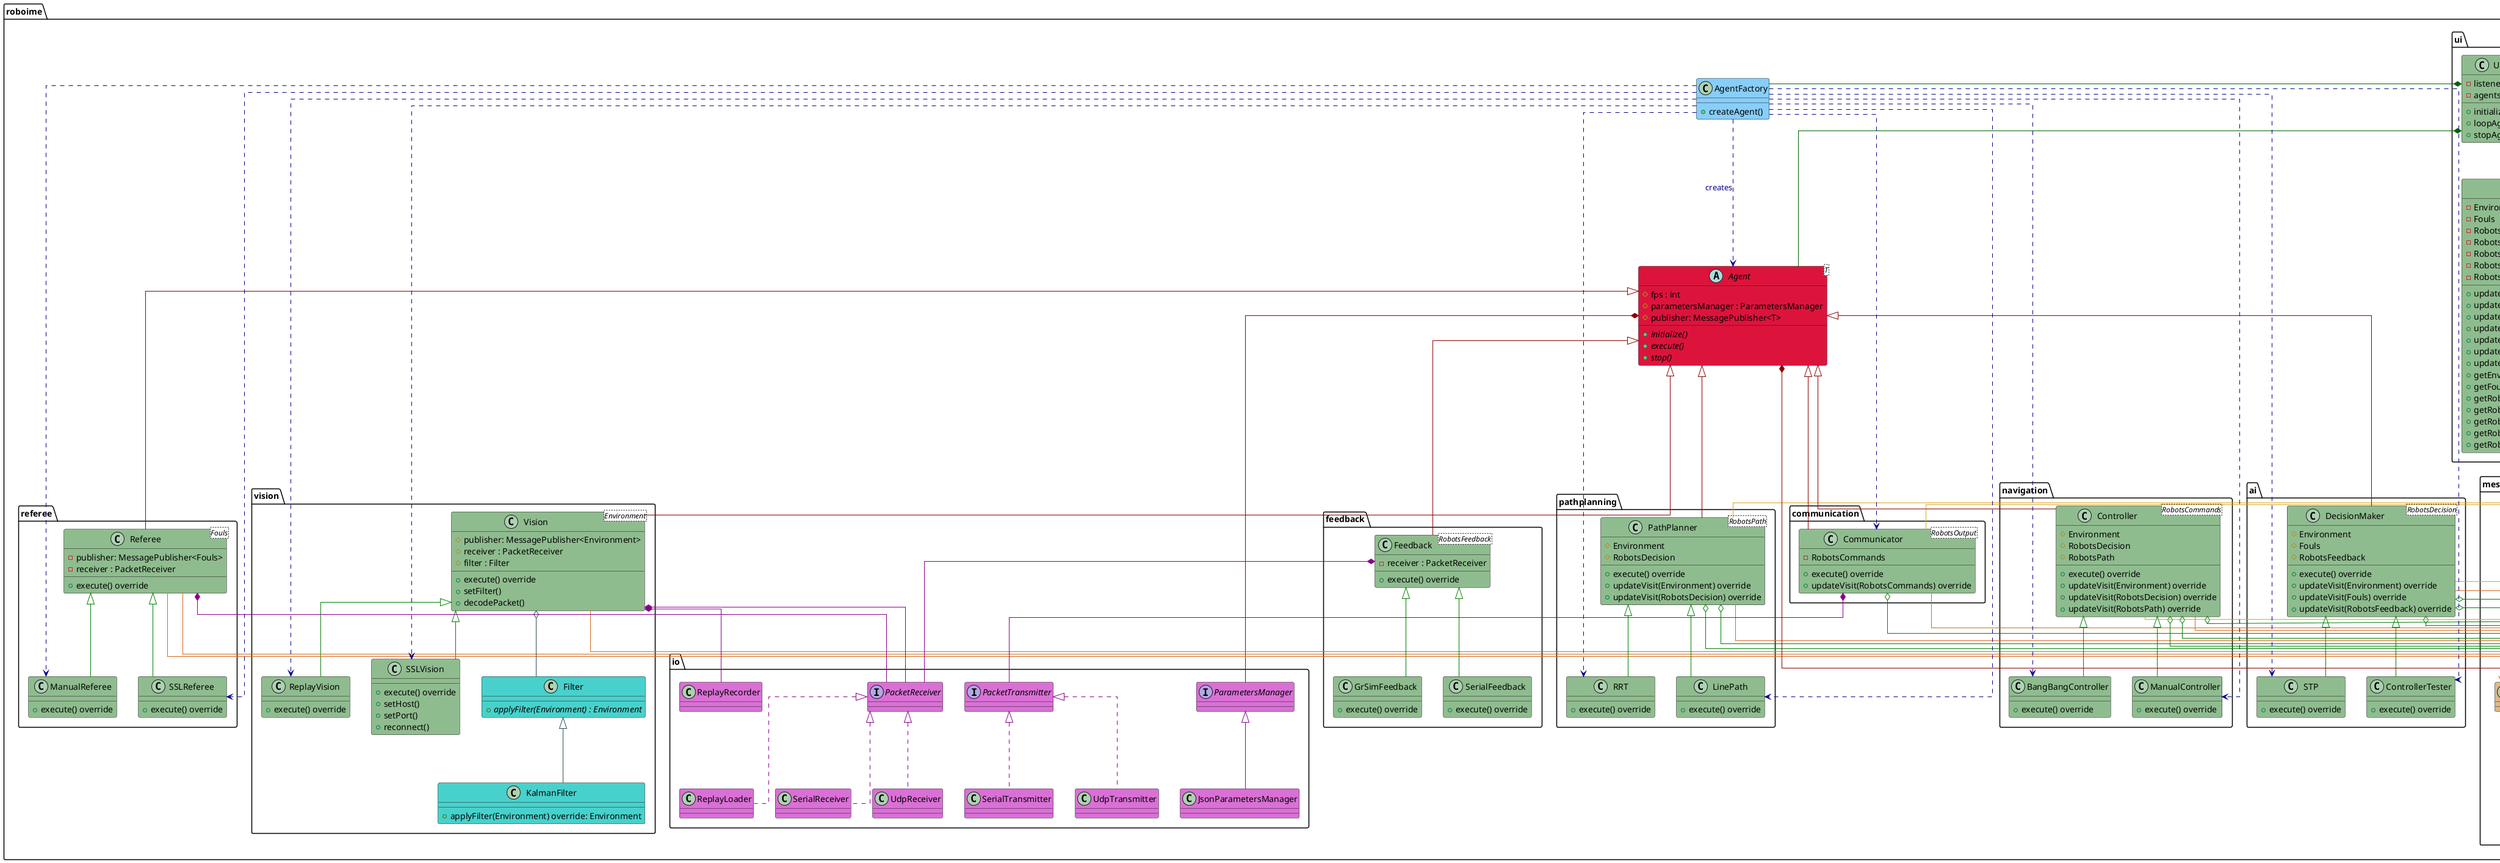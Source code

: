 @startuml
'https://plantuml.com/class-diagram
skinparam linetype polyline
skinparam linetype ortho
set separator ::
namespace roboime{

class ui::UIController #darkseagreen{
    -listener : UIListener
    -agents : Agent[]
    +initializeAgents()
    +loopAgents()
    +stopAgents()
}
class AgentFactory #lightskyblue{
    +createAgent()
}
together {
class messaging::Environment #burlywood{
}
class messaging::Fouls #burlywood{
}
class messaging::RobotsFeedback #burlywood{
}
class messaging::RobotsDecision #burlywood{
}
class messaging::RobotsPath #burlywood{
}
class messaging::RobotsCommands #burlywood{
}
class messaging::RobotsOutput #burlywood{
}
}
class messaging::MessagePublisher<T> #lightblue {
    -listeners : MessageListener[]
    +notifyListeners(T)
    +subscribe(MessageListener)
    +unsubscribe(MessageListener)
}


abstract Agent<T> #crimson{
    # fps : int
    # parametersManager : ParametersManager
    # publisher: MessagePublisher<T>
    +{abstract}initialize()
    +{abstract}execute()
    +{abstract}stop()
}
abstract messaging::MessageListener #khaki{
    +update(message: Message)
    +{abstract}updateVisit(Environment)
    +{abstract}updateVisit(Fouls)
    +{abstract}updateVisit(RobotsFeedback)
    +{abstract}updateVisit(RobotsDecision)
    +{abstract}updateVisit(RobotsPath)
    +{abstract}updateVisit(RobotsCommands)
    +{abstract}updateVisit(RobotsOutput)
}

interface messaging::Message #khaki{
    +{abstract}accept(MessageListener)
}
'MessageListener -l[hidden] Message
'MessageListener -r[hidden] MessagePublisher
MessageListener -- Message #goldenrod
class messaging::MessageWrapper<T> #khaki{
    -message : T
    +accept(listener : MessageListener) override
    +getMessage() : T
}
MessagePublisher ..> MessageWrapper #darkblue

Message <|.d. MessageWrapper #goldenrod

namespace messaging {
note right of MessagePublisher::notifyListeners
    MessageWrapper<T> messageWrapper = new(message);
    for l in listeners{
        l.update(messageWrapper);
    }
end note

note left of MessageListener::update
    message.accept(this);
end note
note right of MessageWrapper::accept
    T message = getMessage();
    listener.updateVisit(message);
end note
}

together{
interface io::PacketReceiver #orchid{
}
interface io::PacketTransmitter #orchid{
}
interface io::ParametersManager #orchid{
}

}
class io::SerialReceiver #orchid{
}
class io::UdpReceiver #orchid{
}
class io::ReplayLoader #orchid{
}
class io::ReplayRecorder #orchid{
}
class io::UdpTransmitter #orchid{
}
class io::SerialTransmitter #orchid{
}
class io::JsonParametersManager #orchid{
}
JsonParametersManager -u-|> ParametersManager #darkmagenta
Agent *-- ParametersManager #darkred

class vision::Vision<Environment> #darkseagreen{
    # publisher: MessagePublisher<Environment>
    # receiver : PacketReceiver
    # filter : Filter
    +execute() override
    +setFilter()
    +decodePacket()
}
Vision -d-> Environment #chocolate
class vision::SSLVision #darkseagreen{
    +execute() override
    +setHost()
    +setPort()
    +reconnect()
}
class vision::ReplayVision #darkseagreen{
    +execute() override
}
SSLVision -u-|> Vision #green
ReplayVision -u-|> Vision #green

class referee::Referee<Fouls> #darkseagreen{
    - publisher: MessagePublisher<Fouls>
    - receiver : PacketReceiver
    +execute() override
}
Referee -d-> Fouls #chocolate
class referee::SSLReferee #darkseagreen{
    +execute() override
}
class referee::ManualReferee #darkseagreen{
    +execute() override
}
SSLReferee -u-|> Referee #green
ManualReferee -u-|> Referee #green
class feedback::Feedback<RobotsFeedback> #darkseagreen{
    - receiver : PacketReceiver
    +execute() override
}
Referee -d-> Fouls #chocolate
class feedback::SerialFeedback #darkseagreen{
    +execute() override
}
class feedback::GrSimFeedback #darkseagreen{
    +execute() override
}
SerialFeedback -u-|> Feedback #green
GrSimFeedback -u-|> Feedback #green
class ai::DecisionMaker<RobotsDecision> #darkseagreen{
    #Environment
    #Fouls
    #RobotsFeedback
    +execute() override
    +updateVisit(Environment) override
    +updateVisit(Fouls) override
    +updateVisit(RobotsFeedback) override
}
DecisionMaker -d-> RobotsDecision #chocolate
class ai::STP #darkseagreen{
    +execute() override
}
class ai::ControllerTester #darkseagreen{
    +execute() override
}
STP -u-|> DecisionMaker #green
ControllerTester -u-|> DecisionMaker #green
class pathplanning::PathPlanner<RobotsPath> #darkseagreen{
    #Environment
    #RobotsDecision
    +execute() override
    +updateVisit(Environment) override
    +updateVisit(RobotsDecision) override
}
PathPlanner -d-> RobotsPath #chocolate
class pathplanning::RRT #darkseagreen{
    +execute() override
}
class pathplanning::LinePath #darkseagreen{
    +execute() override
}
RRT -u-|> PathPlanner #green
LinePath -u-|> PathPlanner #green
class navigation::Controller<RobotsCommands> #darkseagreen{
    #Environment
    #RobotsDecision
    #RobotsPath
    +execute() override
    +updateVisit(Environment) override
    +updateVisit(RobotsDecision) override
    +updateVisit(RobotsPath) override
}
Controller -d-> RobotsCommands #chocolate
class navigation::BangBangController #darkseagreen{
    +execute() override
}
class navigation::ManualController #darkseagreen{
    +execute() override
}
BangBangController -u-|> Controller #green
ManualController -u-|> Controller #green
class communication::Communicator<RobotsOutput> #darkseagreen{
    - RobotsCommands
    +execute() override
    +updateVisit(RobotsCommands) override
}
Communicator -d-> RobotsOutput #chocolate
class ui::UIListener #darkseagreen{
    -Environment
    -Fouls
    -RobotsFeedback
    -RobotsDecision
    -RobotsPath
    -RobotsCommands
    -RobotsOutput
    +updateVisit(Environment) override
    +updateVisit(Fouls) override
    +updateVisit(RobotsFeedback) override
    +updateVisit(RobotsDecision) override
    +updateVisit(RobotsPath) override
    +updateVisit(RobotsCommands) override
    +updateVisit(RobotsOutput) override
    +getEnvironment() : Environment
    +getFouls() : Fouls
    +getRobotsFeedback() : RobotsFeedback
    +getRobotsDecision() : RobotsDecision
    +getRobotsPath() : RobotsPath
    +getRobotsCommands() : RobotsCommands
    +getRobotsOutput() : RobotsOutput
}
UIController *-- UIListener #darkgreen
UIController *-- Agent #darkgreen

class vision::Filter #mediumturquoise{
    +{abstract}applyFilter(Environment) : Environment
}
Vision o-d- Filter #darkslategrey
class vision::KalmanFilter #mediumturquoise{
    +applyFilter(Environment) override: Environment
}
KalmanFilter -u-|> Filter #darkslategrey
Vision *-d- PacketReceiver #line:darkmagenta
Vision *-d- ReplayRecorder #line:darkmagenta
Referee *-d- PacketReceiver #line:darkmagenta
Feedback *-d- PacketReceiver #line:darkmagenta


Communicator *-- PacketTransmitter #line:darkmagenta

DecisionMaker o-- Environment #line:green
DecisionMaker o-- Fouls #line:green
DecisionMaker o-- RobotsFeedback #line:green
PathPlanner o-- Environment #line:green
PathPlanner o-- RobotsDecision #line:green
Controller o-- Environment #line:green
Controller o-- RobotsDecision #line:green
Controller o-- RobotsPath #line:green
Communicator o-- RobotsCommands #line:green
UIListener o-- Environment #line:green
UIListener o-- Fouls #line:green
UIListener o-- RobotsFeedback #line:green
UIListener o-- RobotsDecision #line:green
UIListener o-- RobotsPath #line:green
UIListener o-- RobotsCommands #line:green
UIListener o-- RobotsOutput #line:green

MessageListener <|-d- DecisionMaker #line:goldenrod
MessageListener <|-d- Controller #line:goldenrod
MessageListener <|-d- PathPlanner #line:goldenrod
MessageListener <|-d- Communicator #line:goldenrod
MessageListener <|-d- UIListener #line:goldenrod

MessageListener ..> Environment #maroon
MessageListener ..> Fouls #maroon
MessageListener ..> RobotsFeedback #maroon
MessageListener ..> RobotsDecision #maroon
MessageListener ..> RobotsPath #maroon
MessageListener ..> RobotsCommands #maroon
MessageListener ..> RobotsOutput #maroon


Agent <|-d- DecisionMaker #line:darkred
Agent <|-d- Controller #line:darkred
Agent <|-d- PathPlanner #line:darkred
Agent <|-d- Communicator #line:darkred
Agent <|-d- Vision #line:darkred
Agent <|-d- Referee #line:darkred
Agent <|-d- Feedback #line:darkred
Agent *-r- MessagePublisher #line:darkred

PacketReceiver <|.. SerialReceiver #darkmagenta
PacketReceiver <|.. UdpReceiver #darkmagenta
PacketReceiver <|.. ReplayLoader #darkmagenta

PacketTransmitter <|.. SerialTransmitter #darkmagenta
PacketTransmitter <|.. UdpTransmitter #darkmagenta

AgentFactory ..> Agent #darkblue;text:darkblue : creates
AgentFactory ..> SSLVision #darkblue
AgentFactory ..> ReplayVision #darkblue
AgentFactory ..> SSLReferee #darkblue
AgentFactory ..> ManualReferee #darkblue
AgentFactory ..> STP #darkblue
AgentFactory ..> ControllerTester #darkblue
AgentFactory ..> RRT #darkblue
AgentFactory ..> LinePath #darkblue
AgentFactory ..> BangBangController #darkblue
AgentFactory ..> ManualController #darkblue
AgentFactory ..> Communicator #darkblue


UIController *-- AgentFactory #darkgreen

Vision -[hidden]- Referee
Referee -[hidden]- Feedback
Feedback -[hidden]- DecisionMaker
DecisionMaker -[hidden]- PathPlanner
PathPlanner -[hidden]- Controller
Controller -[hidden]- Communicator

}


@enduml